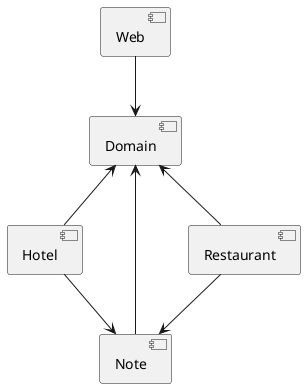 @startuml

[Web] --> [Domain]
[Domain] <-- [Hotel]
[Domain] <-- [Note]
[Domain] <-- [Restaurant]

[Hotel] --> [Note]
[Restaurant] --> [Note]


@enduml